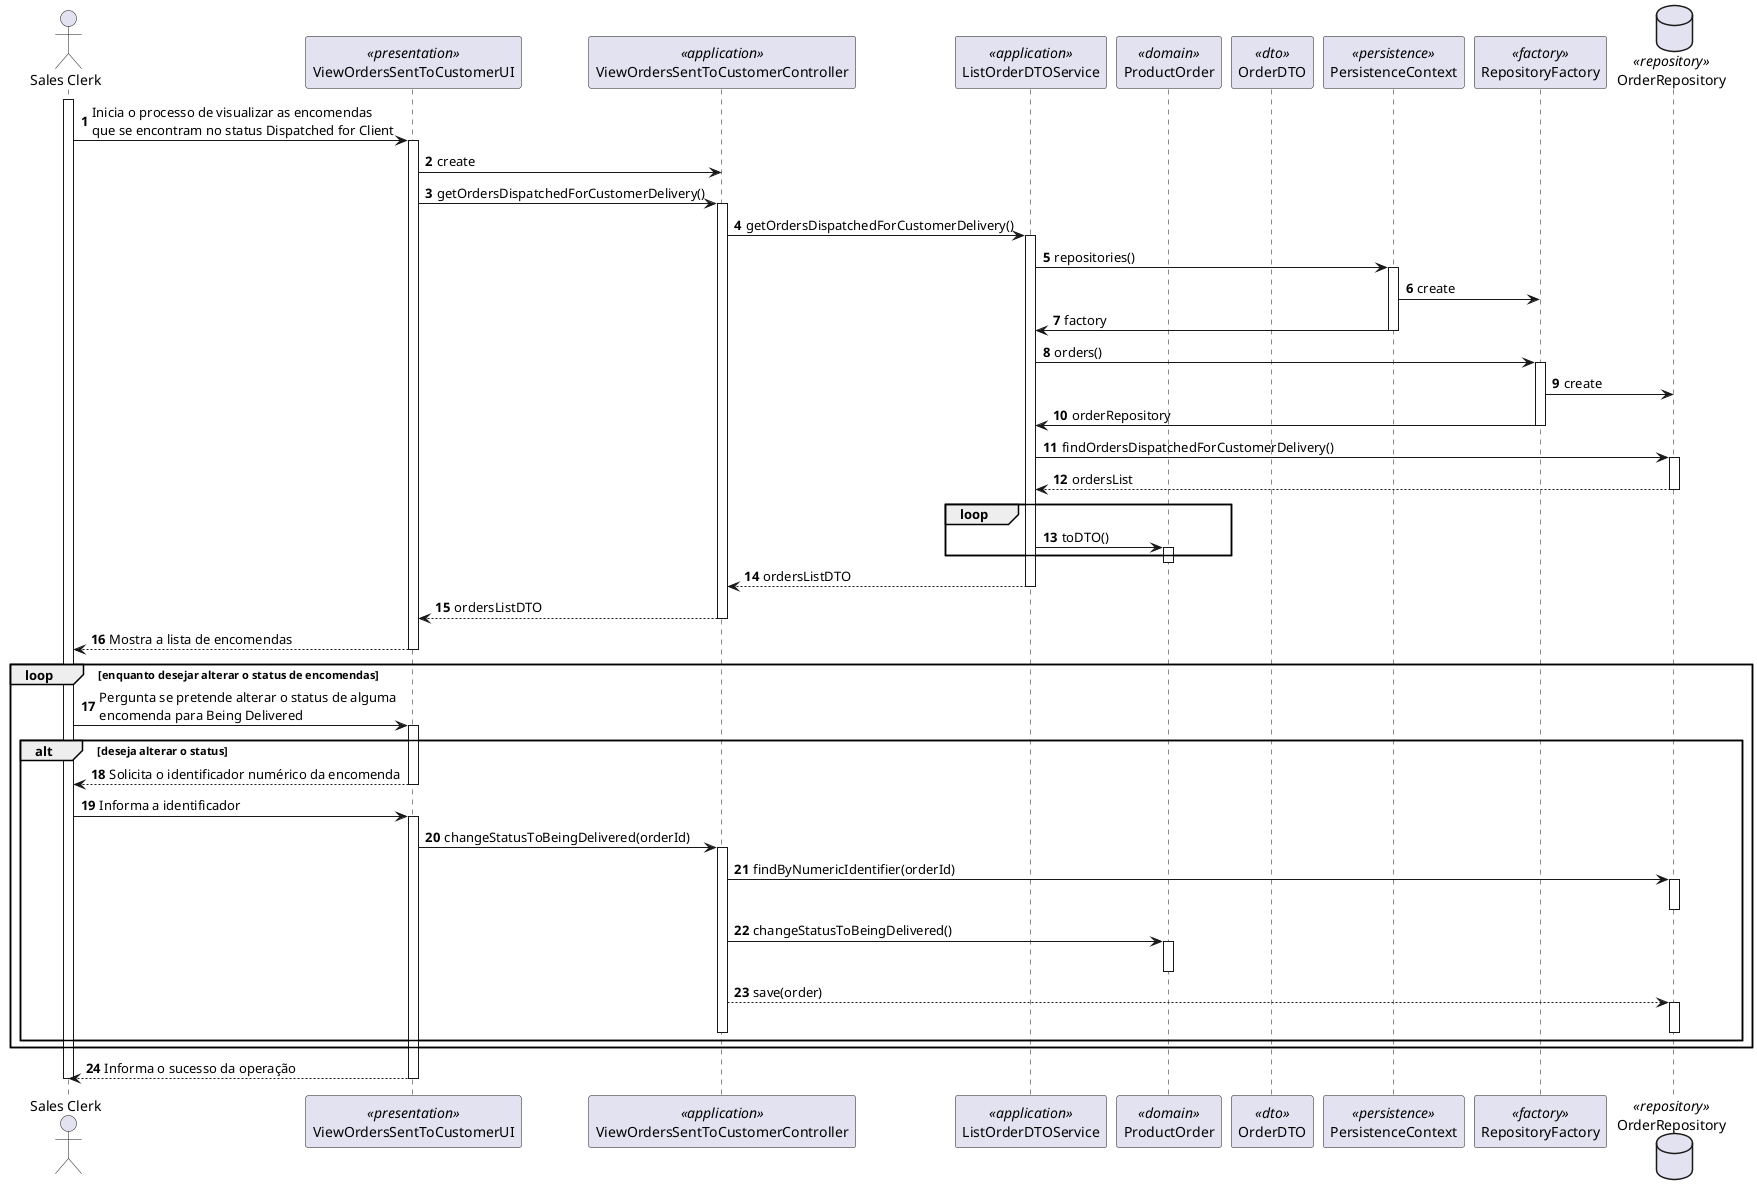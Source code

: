 @startuml

autonumber
actor "Sales Clerk" as SC
participant ViewOrdersSentToCustomerUI as UI <<presentation>>
participant ViewOrdersSentToCustomerController as Controller <<application>>
participant ListOrderDTOService as serv <<application>>
participant "ProductOrder" as Domain <<domain>>
participant "OrderDTO" as DTO <<dto>>
participant PersistenceContext as Persistence <<persistence>>
participant RepositoryFactory as Factory <<factory>>
database OrderRepository as repository <<repository>>

activate SC
SC -> UI : Inicia o processo de visualizar as encomendas\nque se encontram no status Dispatched for Client
activate UI
UI -> Controller: create
UI -> Controller: getOrdersDispatchedForCustomerDelivery()
activate Controller
Controller -> serv: getOrdersDispatchedForCustomerDelivery()
activate serv
serv -> Persistence: repositories()
activate Persistence
Persistence -> Factory: create
Persistence -> serv: factory
deactivate Persistence
serv -> Factory: orders()
activate Factory
Factory -> repository: create
Factory -> serv: orderRepository
deactivate Factory
serv->repository:findOrdersDispatchedForCustomerDelivery()
activate repository
repository --> serv: ordersList
deactivate repository
loop
serv -> Domain: toDTO()
activate Domain
end
deactivate Domain
serv --> Controller: ordersListDTO
deactivate serv
Controller --> UI: ordersListDTO
deactivate Controller
UI --> SC : Mostra a lista de encomendas
deactivate UI
loop enquanto desejar alterar o status de encomendas
SC -> UI : Pergunta se pretende alterar o status de alguma\nencomenda para Being Delivered
activate UI
alt deseja alterar o status
UI --> SC : Solicita o identificador numérico da encomenda
deactivate UI
SC -> UI : Informa a identificador
activate UI
UI -> Controller: changeStatusToBeingDelivered(orderId)
activate Controller
Controller->repository:findByNumericIdentifier(orderId)
activate repository
deactivate repository
Controller -> Domain: changeStatusToBeingDelivered()
activate Domain
deactivate Domain
Controller --> repository: save(order)
activate repository
deactivate repository
deactivate Controller
end
end
UI --> SC : Informa o sucesso da operação
deactivate UI
deactivate SC

@enduml